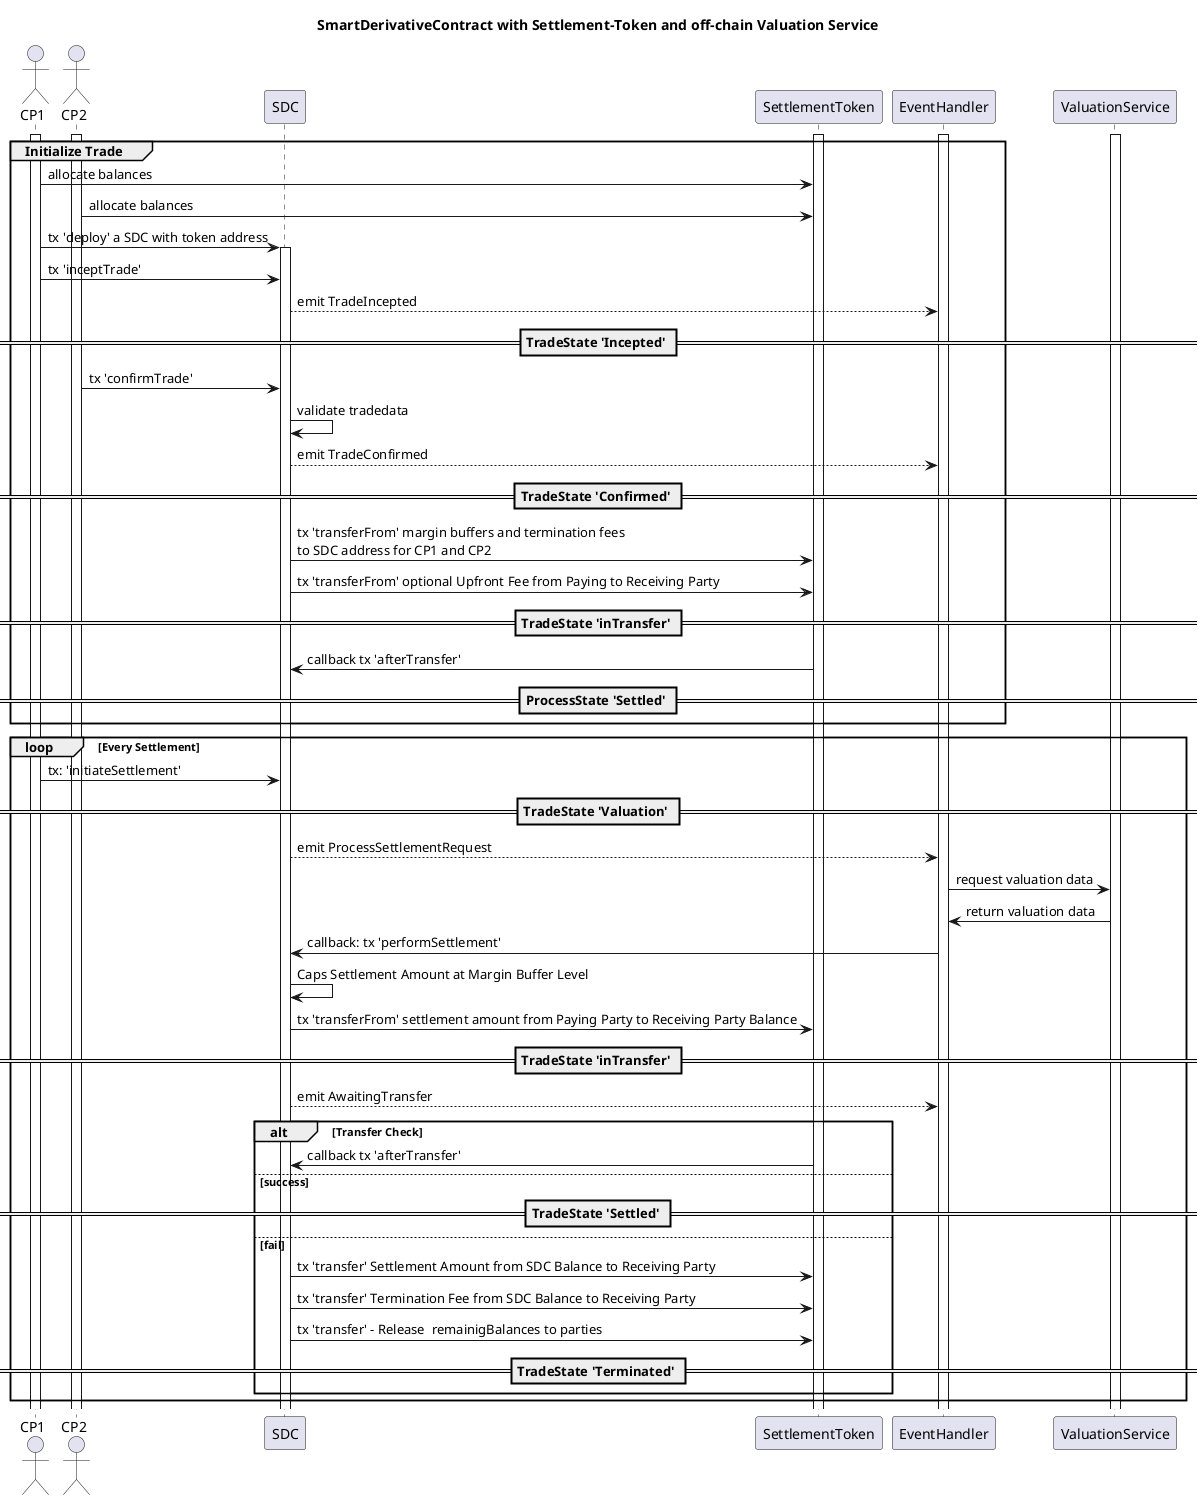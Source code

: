 @startuml
'https://plantuml.com/sequence-diagram
title SmartDerivativeContract with Settlement-Token and off-chain Valuation Service

	actor CP1
	actor CP2

	participant SDC

    participant SettlementToken


	participant EventHandler
	participant ValuationService



activate EventHandler
activate SettlementToken
activate ValuationService

activate CP1
activate CP2

group Initialize Trade
CP1 ->SettlementToken: allocate balances
CP2 ->SettlementToken: allocate balances
CP1 ->SDC: tx 'deploy' a SDC with token address
activate SDC
CP1 ->SDC:                 tx 'inceptTrade'

SDC-->EventHandler: emit TradeIncepted
== TradeState 'Incepted' ==
CP2->SDC: tx 'confirmTrade'
SDC->SDC: validate tradedata

SDC-->EventHandler: emit TradeConfirmed

== TradeState 'Confirmed' ==

SDC ->SettlementToken: tx 'transferFrom' margin buffers and termination fees\nto SDC address for CP1 and CP2
SDC->SettlementToken: tx 'transferFrom' optional Upfront Fee from Paying to Receiving Party
==  TradeState 'inTransfer' ==
SettlementToken->SDC: callback tx 'afterTransfer'
==ProcessState 'Settled' ==

end

loop Every Settlement


CP1->SDC: tx: 'initiateSettlement'

== TradeState 'Valuation' ==
SDC-->EventHandler:emit ProcessSettlementRequest

EventHandler->ValuationService: request valuation data
ValuationService->EventHandler: return valuation data
EventHandler->SDC: callback: tx 'performSettlement'
SDC->SDC:Caps Settlement Amount at Margin Buffer Level
SDC->SettlementToken: tx 'transferFrom' settlement amount from Paying Party to Receiving Party Balance
== TradeState 'inTransfer' ==
SDC-->EventHandler: emit AwaitingTransfer

alt Transfer Check
	SettlementToken->SDC: callback tx 'afterTransfer'
else success
== TradeState 'Settled' ==
else fail
	SDC->SettlementToken: tx 'transfer' Settlement Amount from SDC Balance to Receiving Party
	SDC->SettlementToken: tx 'transfer' Termination Fee from SDC Balance to Receiving Party
    	SDC->SettlementToken: tx 'transfer' - Release  remainigBalances to parties

== TradeState 'Terminated' ==
end


end

@enduml